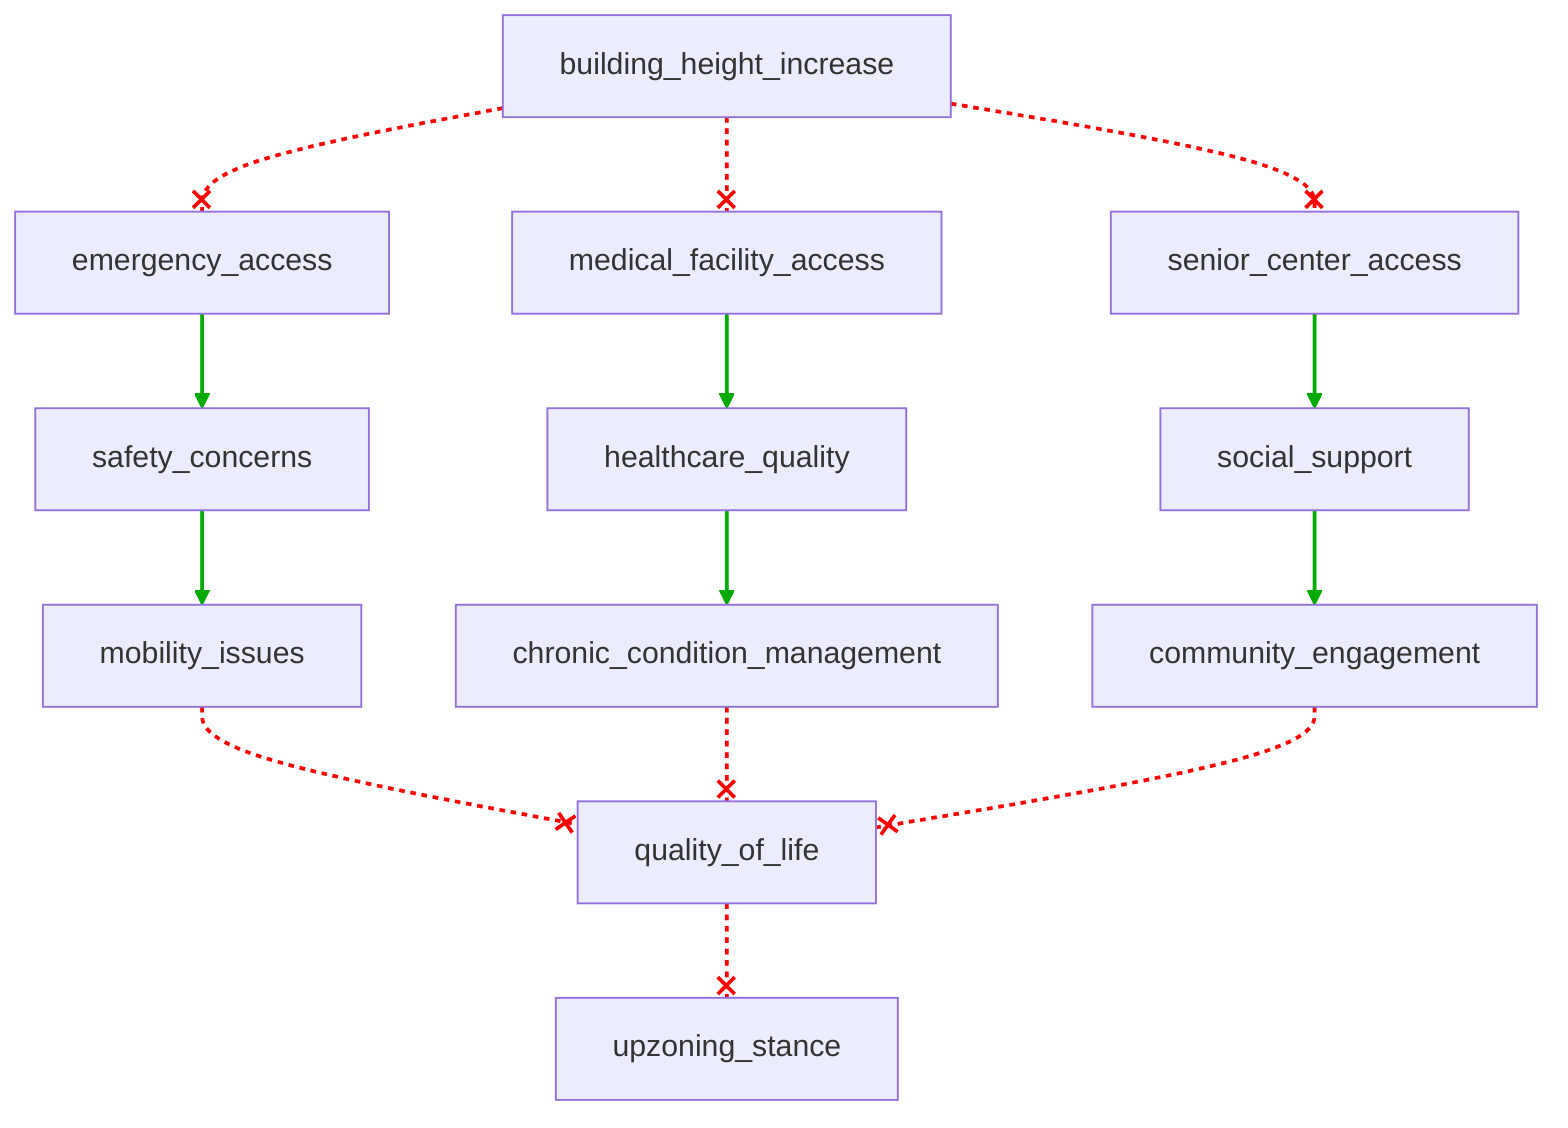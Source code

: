 flowchart TD
    n1[building_height_increase]
    n2[emergency_access]
    n3[medical_facility_access]
    n4[senior_center_access]
    n5[safety_concerns]
    n6[healthcare_quality]
    n7[social_support]
    n8[mobility_issues]
    n9[chronic_condition_management]
    n10[community_engagement]
    n11[quality_of_life]
    n12[upzoning_stance]
    n1 --x n2
    n1 --x n3
    n1 --x n4
    n2 --> n5
    n3 --> n6
    n4 --> n7
    n5 --> n8
    n6 --> n9
    n7 --> n10
    n8 --x n11
    n9 --x n11
    n10 --x n11
    n11 --x n12
    linkStyle 0 stroke:#FF0000,stroke-dasharray:3,stroke-width:2px
    linkStyle 1 stroke:#FF0000,stroke-dasharray:3,stroke-width:2px
    linkStyle 2 stroke:#FF0000,stroke-dasharray:3,stroke-width:2px
    linkStyle 3 stroke:#00AA00,stroke-width:2px
    linkStyle 4 stroke:#00AA00,stroke-width:2px
    linkStyle 5 stroke:#00AA00,stroke-width:2px
    linkStyle 6 stroke:#00AA00,stroke-width:2px
    linkStyle 7 stroke:#00AA00,stroke-width:2px
    linkStyle 8 stroke:#00AA00,stroke-width:2px
    linkStyle 9 stroke:#FF0000,stroke-dasharray:3,stroke-width:2px
    linkStyle 10 stroke:#FF0000,stroke-dasharray:3,stroke-width:2px
    linkStyle 11 stroke:#FF0000,stroke-dasharray:3,stroke-width:2px
    linkStyle 12 stroke:#FF0000,stroke-dasharray:3,stroke-width:2px